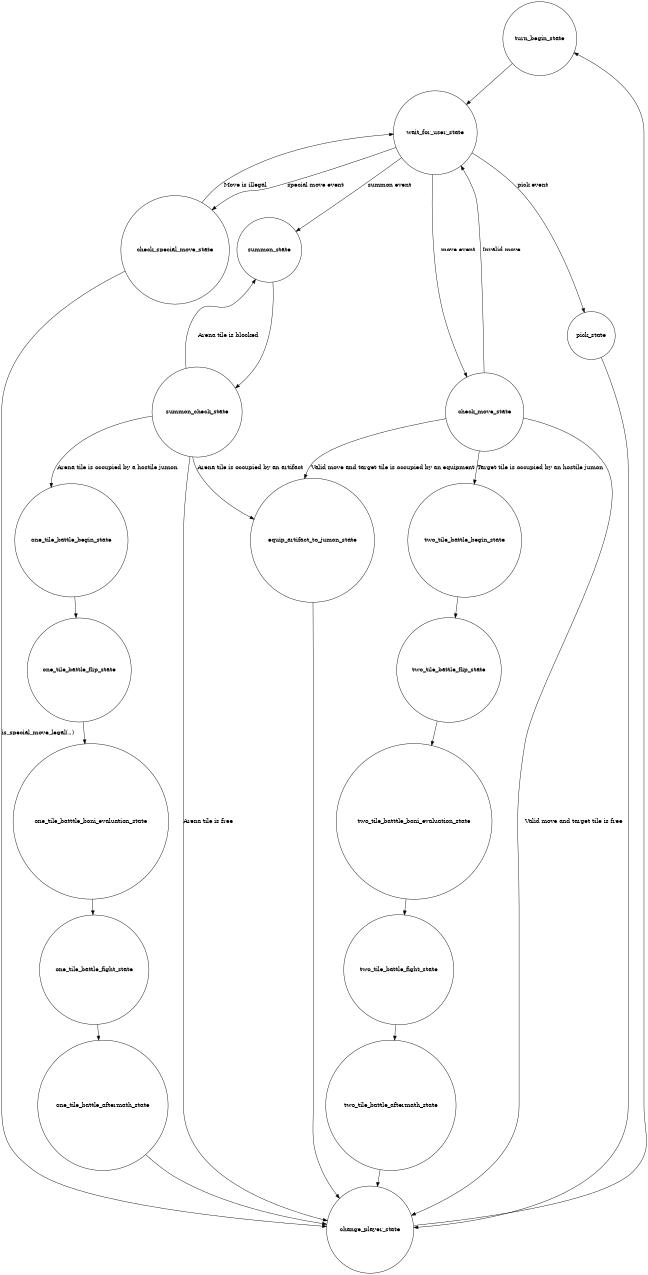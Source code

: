 digraph AkugaFSM {
	size="8.5"
	node [shape = circle]
	// Declare every existing state within the fsm
	turn_begin_state
	wait_for_user_state
	pick_state
	summon_state
	check_move_state
	check_special_move_state
	summon_check_state
	change_player_state
	one_tile_battle_begin_state
	one_tile_battle_flip_state
	one_tile_batttle_boni_evaluation_state
	one_tile_battle_fight_state
	one_tile_battle_aftermath_state
	two_tile_battle_begin_state
	two_tile_battle_flip_state
	two_tile_batttle_boni_evaluation_state
	two_tile_battle_fight_state
	two_tile_battle_aftermath_state
	equip_artifact_to_jumon_state

	// Turn begin state
	turn_begin_state -> wait_for_user_state

	// Change player state
	change_player_state -> turn_begin_state

	// Idle state
	wait_for_user_state -> pick_state [label="pick event"];
	wait_for_user_state -> summon_state [label="summon event"];
	wait_for_user_state -> check_move_state [label="move event"];
	wait_for_user_state -> check_special_move_state [label="special move event"];

	// Pick State
	pick_state -> change_player_state

	// Summon State
	summon_state -> summon_check_state
	
	// Summon check state
	summon_check_state -> change_player_state[label="Arena tile is free"]
	summon_check_state -> summon_state[label="Arena tile is blocked"]
	summon_check_state -> one_tile_battle_begin_state[label="Arena tile is occupied by a hostile jumon"]
	summon_check_state -> equip_artifact_to_jumon_state[label="Arena tile is occupied by an artifact"]

	// Check move state
	check_move_state -> wait_for_user_state[label="Invalid move"]
	check_move_state -> change_player_state[label="Valid move and target tile is free"]
	check_move_state -> two_tile_battle_begin_state[label="Target tile is occupied by an hostile jumon"]
	check_move_state -> equip_artifact_to_jumon_state[label="Valid move and target tile is occupied by an equipment"]

	// Check special move state
	check_special_move_state -> change_player_state[label="is_special_move_legal(..)"]
	check_special_move_state -> wait_for_user_state[label="Move is illegal"]

	// One tile battle states
	one_tile_battle_begin_state -> one_tile_battle_flip_state
	one_tile_battle_flip_state -> one_tile_batttle_boni_evaluation_state
	one_tile_batttle_boni_evaluation_state -> one_tile_battle_fight_state
	one_tile_battle_fight_state -> one_tile_battle_aftermath_state
	one_tile_battle_aftermath_state -> change_player_state

	// One tile battle states
	two_tile_battle_begin_state -> two_tile_battle_flip_state
	two_tile_battle_flip_state -> two_tile_batttle_boni_evaluation_state
	two_tile_batttle_boni_evaluation_state -> two_tile_battle_fight_state
	two_tile_battle_fight_state -> two_tile_battle_aftermath_state
	two_tile_battle_aftermath_state -> change_player_state

	//Equip artifact to jumon state
	equip_artifact_to_jumon_state -> change_player_state
}
